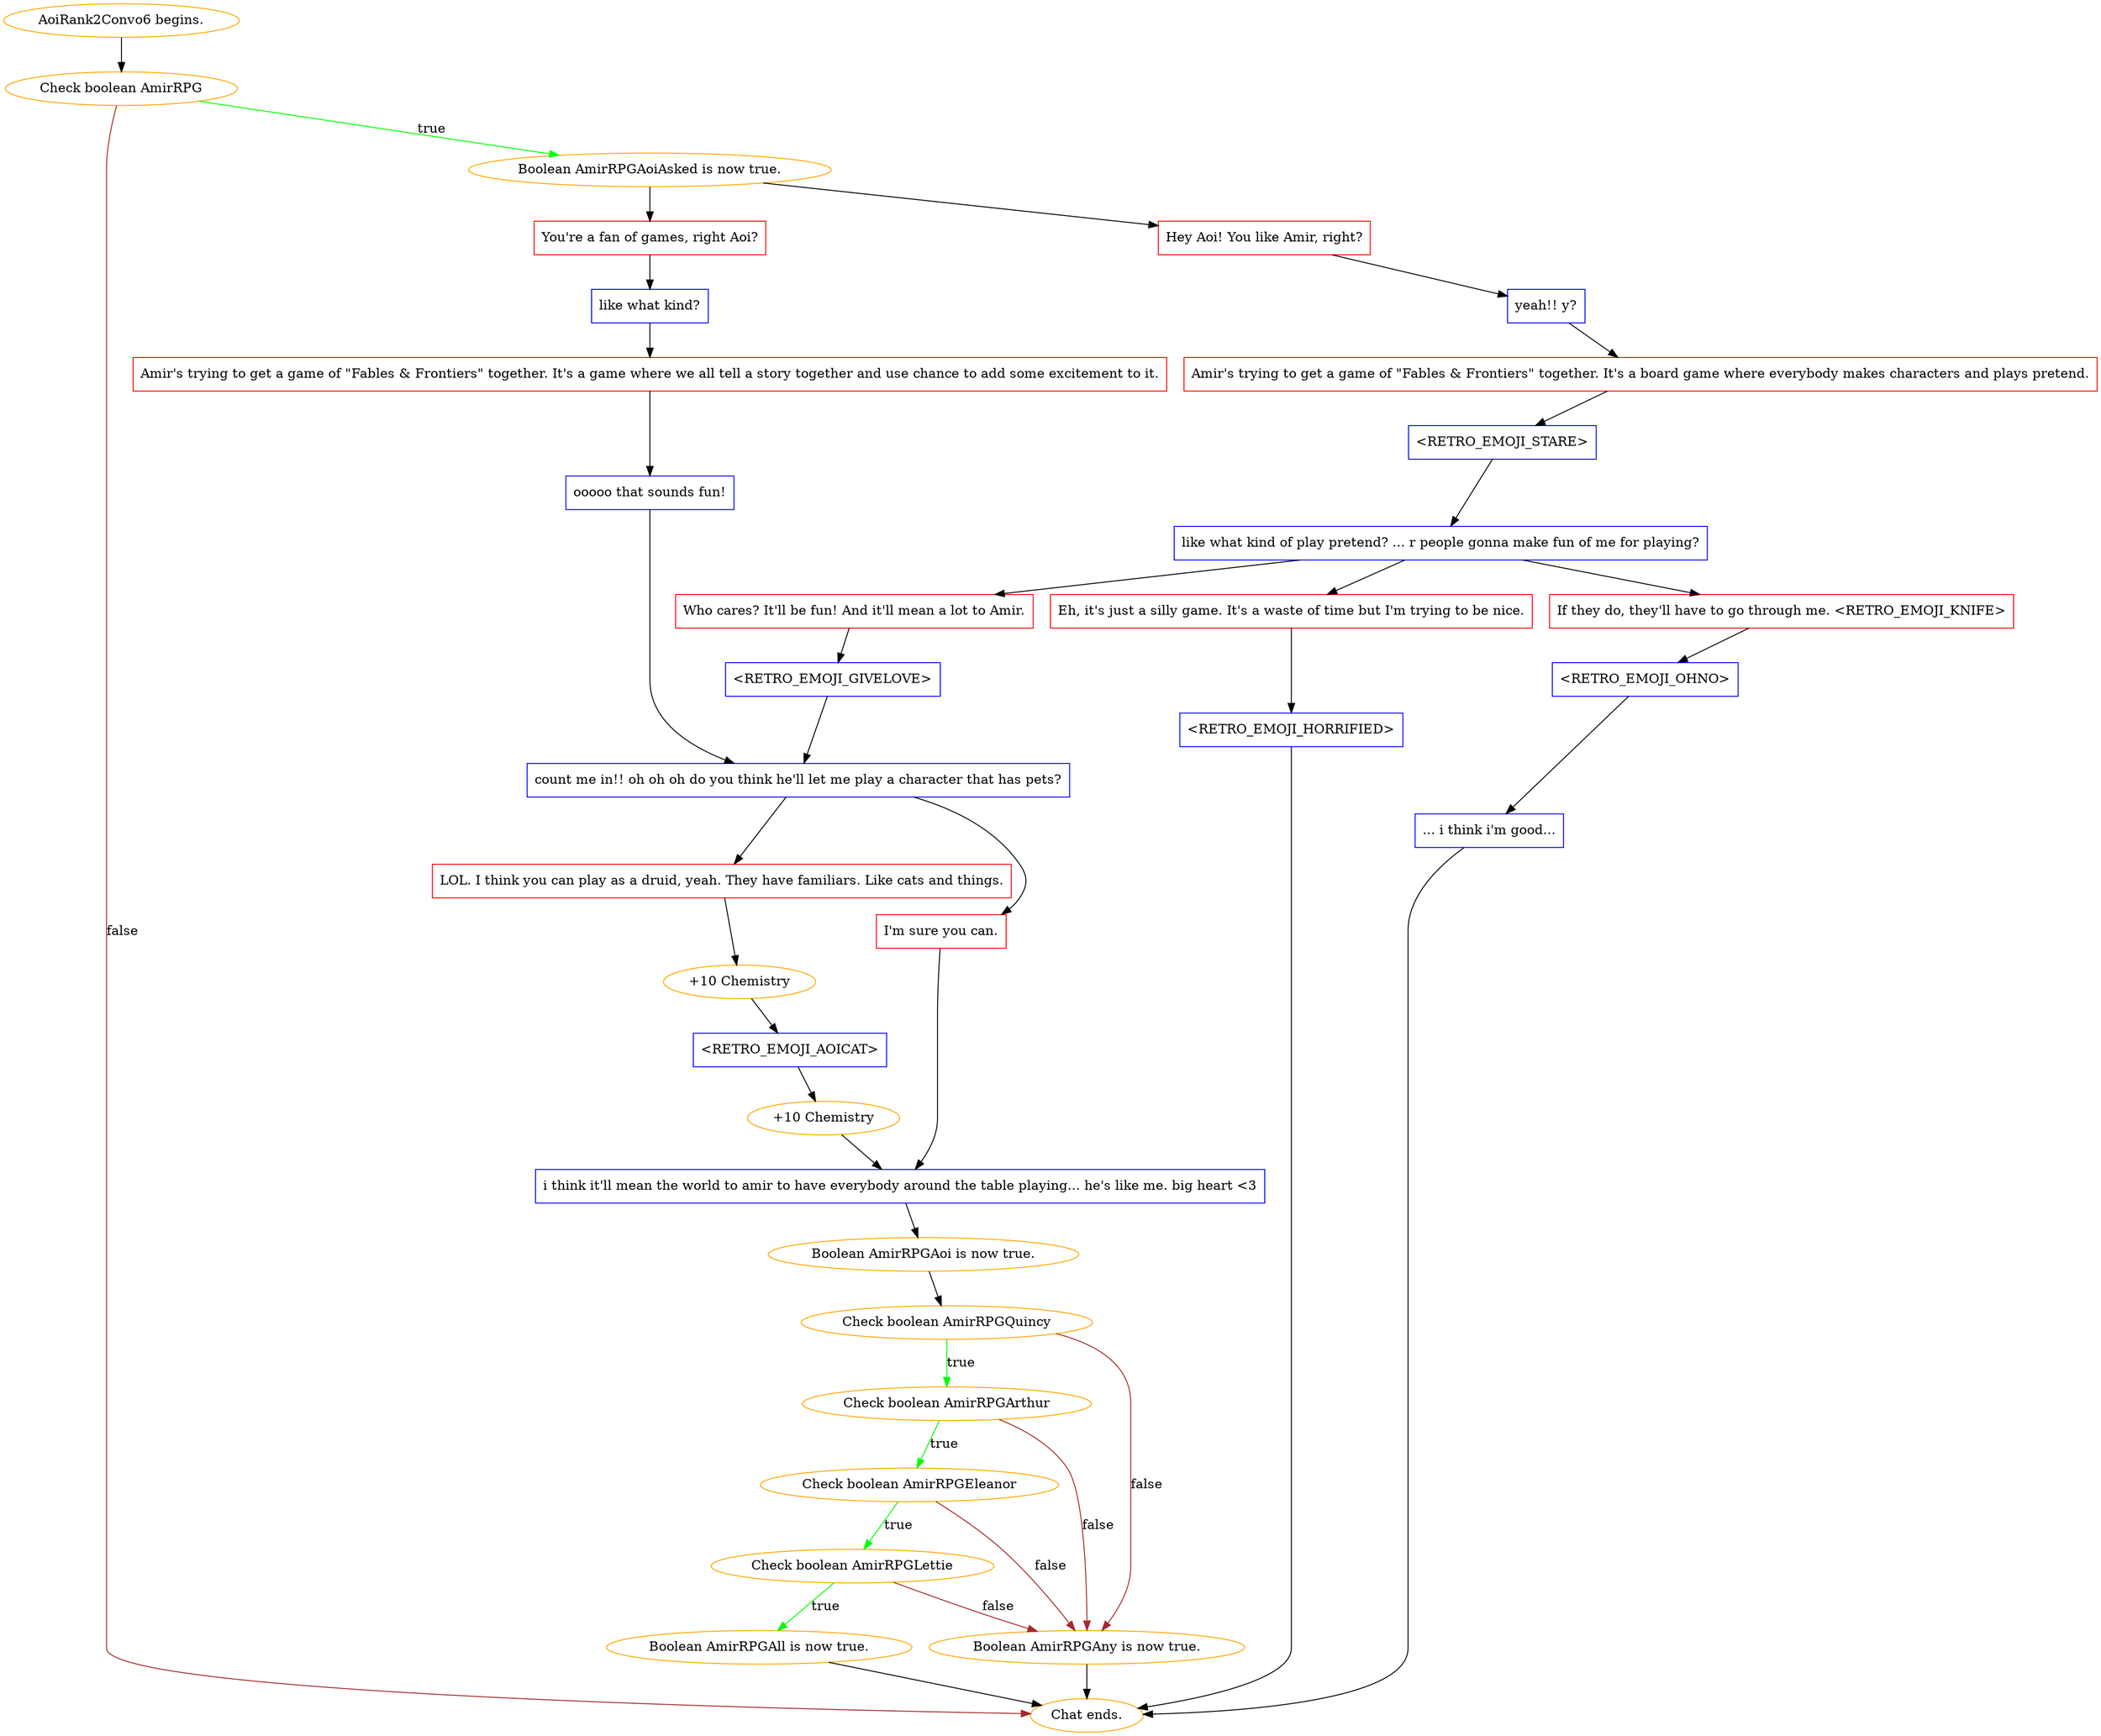 digraph {
	"AoiRank2Convo6 begins." [color=orange];
		"AoiRank2Convo6 begins." -> j746431032;
	j746431032 [label="Check boolean AmirRPG",color=orange];
		j746431032 -> j683070349 [label=true,color=green];
		j746431032 -> "Chat ends." [label=false,color=brown];
	j683070349 [label="Boolean AmirRPGAoiAsked is now true.",color=orange];
		j683070349 -> j1011564086;
		j683070349 -> j2369235301;
	"Chat ends." [color=orange];
	j1011564086 [label="Hey Aoi! You like Amir, right?",shape=box,color=red];
		j1011564086 -> j2643289499;
	j2369235301 [label="You're a fan of games, right Aoi?",shape=box,color=red];
		j2369235301 -> j17667992;
	j2643289499 [label="yeah!! y?",shape=box,color=blue];
		j2643289499 -> j1682996578;
	j17667992 [label="like what kind?",shape=box,color=blue];
		j17667992 -> j474354951;
	j1682996578 [label="Amir's trying to get a game of \"Fables & Frontiers\" together. It's a board game where everybody makes characters and plays pretend.",shape=box,color=red];
		j1682996578 -> j783118087;
	j474354951 [label="Amir's trying to get a game of \"Fables & Frontiers\" together. It's a game where we all tell a story together and use chance to add some excitement to it.",shape=box,color=red];
		j474354951 -> j3757996422;
	j783118087 [label="<RETRO_EMOJI_STARE>",shape=box,color=blue];
		j783118087 -> j2633064853;
	j3757996422 [label="ooooo that sounds fun!",shape=box,color=blue];
		j3757996422 -> j3386720686;
	j2633064853 [label="like what kind of play pretend? ... r people gonna make fun of me for playing?",shape=box,color=blue];
		j2633064853 -> j4162302254;
		j2633064853 -> j275787347;
		j2633064853 -> j1356171717;
	j3386720686 [label="count me in!! oh oh oh do you think he'll let me play a character that has pets?",shape=box,color=blue];
		j3386720686 -> j3755623714;
		j3386720686 -> j1969827175;
	j4162302254 [label="Eh, it's just a silly game. It's a waste of time but I'm trying to be nice.",shape=box,color=red];
		j4162302254 -> j1160114699;
	j275787347 [label="If they do, they'll have to go through me. <RETRO_EMOJI_KNIFE>",shape=box,color=red];
		j275787347 -> j3978264829;
	j1356171717 [label="Who cares? It'll be fun! And it'll mean a lot to Amir.",shape=box,color=red];
		j1356171717 -> j2005844244;
	j3755623714 [label="LOL. I think you can play as a druid, yeah. They have familiars. Like cats and things.",shape=box,color=red];
		j3755623714 -> j2307883978;
	j1969827175 [label="I'm sure you can.",shape=box,color=red];
		j1969827175 -> j2711722244;
	j1160114699 [label="<RETRO_EMOJI_HORRIFIED>",shape=box,color=blue];
		j1160114699 -> "Chat ends.";
	j3978264829 [label="<RETRO_EMOJI_OHNO>",shape=box,color=blue];
		j3978264829 -> j1074164471;
	j2005844244 [label="<RETRO_EMOJI_GIVELOVE>",shape=box,color=blue];
		j2005844244 -> j3386720686;
	j2307883978 [label="+10 Chemistry",color=orange];
		j2307883978 -> j1521181349;
	j2711722244 [label="i think it'll mean the world to amir to have everybody around the table playing... he's like me. big heart <3",shape=box,color=blue];
		j2711722244 -> j2733582503;
	j1074164471 [label="... i think i'm good...",shape=box,color=blue];
		j1074164471 -> "Chat ends.";
	j1521181349 [label="<RETRO_EMOJI_AOICAT>",shape=box,color=blue];
		j1521181349 -> j3254755662;
	j2733582503 [label="Boolean AmirRPGAoi is now true.",color=orange];
		j2733582503 -> j235759563;
	j3254755662 [label="+10 Chemistry",color=orange];
		j3254755662 -> j2711722244;
	j235759563 [label="Check boolean AmirRPGQuincy",color=orange];
		j235759563 -> j4092888925 [label=true,color=green];
		j235759563 -> j1992773596 [label=false,color=brown];
	j4092888925 [label="Check boolean AmirRPGArthur",color=orange];
		j4092888925 -> j3988635441 [label=true,color=green];
		j4092888925 -> j1992773596 [label=false,color=brown];
	j1992773596 [label="Boolean AmirRPGAny is now true.",color=orange];
		j1992773596 -> "Chat ends.";
	j3988635441 [label="Check boolean AmirRPGEleanor",color=orange];
		j3988635441 -> j1570524431 [label=true,color=green];
		j3988635441 -> j1992773596 [label=false,color=brown];
	j1570524431 [label="Check boolean AmirRPGLettie",color=orange];
		j1570524431 -> j2677000302 [label=true,color=green];
		j1570524431 -> j1992773596 [label=false,color=brown];
	j2677000302 [label="Boolean AmirRPGAll is now true.",color=orange];
		j2677000302 -> "Chat ends.";
}